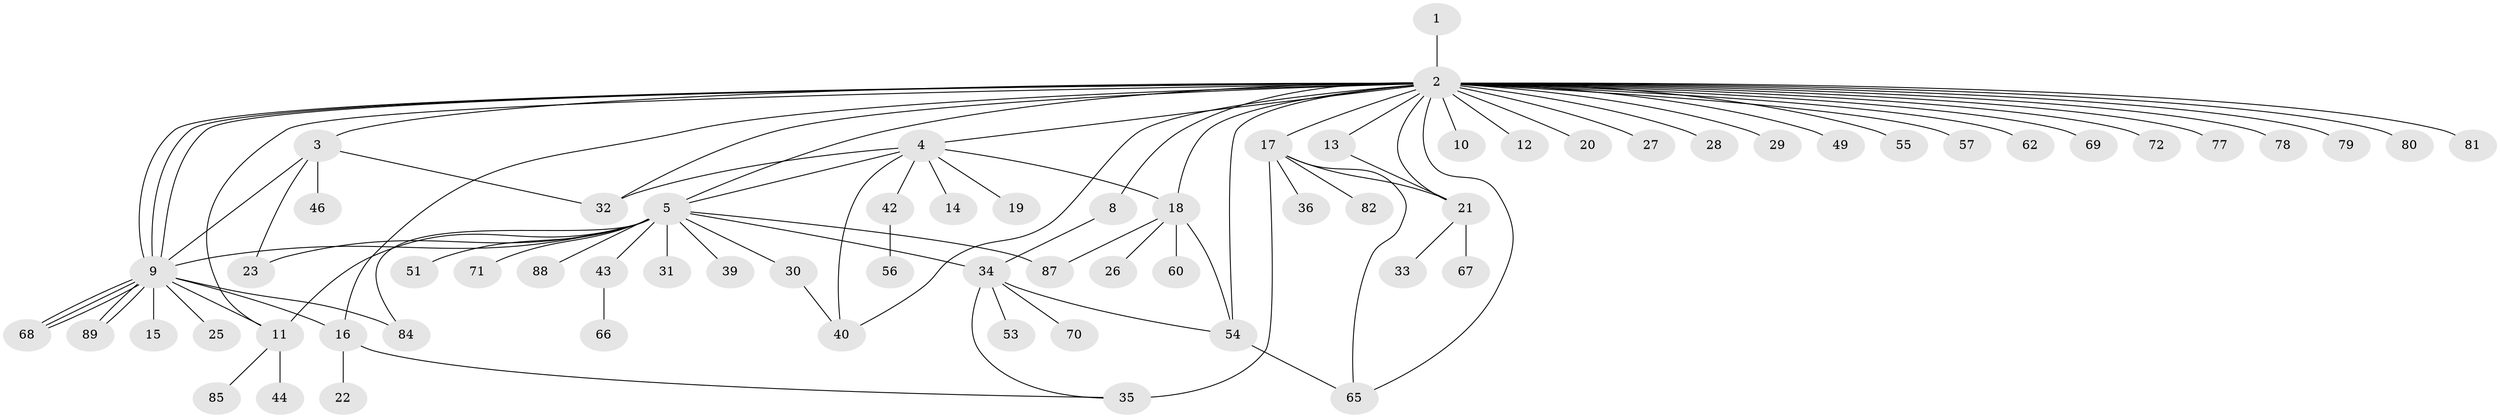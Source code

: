 // original degree distribution, {1: 0.5393258426966292, 38: 0.011235955056179775, 5: 0.0449438202247191, 9: 0.011235955056179775, 18: 0.011235955056179775, 2: 0.19101123595505617, 15: 0.011235955056179775, 3: 0.10112359550561797, 4: 0.0449438202247191, 7: 0.033707865168539325}
// Generated by graph-tools (version 1.1) at 2025/11/02/27/25 16:11:11]
// undirected, 67 vertices, 94 edges
graph export_dot {
graph [start="1"]
  node [color=gray90,style=filled];
  1;
  2 [super="+24"];
  3 [super="+38"];
  4 [super="+7"];
  5 [super="+6"];
  8 [super="+74"];
  9 [super="+64"];
  10;
  11 [super="+50"];
  12;
  13 [super="+59"];
  14;
  15;
  16 [super="+37"];
  17 [super="+47"];
  18 [super="+41"];
  19;
  20;
  21 [super="+61"];
  22;
  23;
  25;
  26;
  27;
  28;
  29;
  30 [super="+45"];
  31 [super="+52"];
  32 [super="+86"];
  33;
  34 [super="+63"];
  35 [super="+58"];
  36 [super="+75"];
  39;
  40 [super="+48"];
  42;
  43 [super="+83"];
  44;
  46;
  49;
  51;
  53;
  54;
  55;
  56;
  57;
  60 [super="+76"];
  62;
  65 [super="+73"];
  66;
  67;
  68;
  69;
  70;
  71;
  72;
  77;
  78;
  79;
  80;
  81;
  82;
  84;
  85;
  87;
  88;
  89;
  1 -- 2;
  2 -- 3;
  2 -- 4;
  2 -- 8;
  2 -- 9;
  2 -- 9;
  2 -- 9;
  2 -- 10;
  2 -- 12;
  2 -- 13;
  2 -- 16;
  2 -- 17;
  2 -- 18;
  2 -- 20;
  2 -- 21;
  2 -- 27;
  2 -- 28;
  2 -- 29;
  2 -- 32;
  2 -- 49;
  2 -- 54;
  2 -- 55;
  2 -- 57;
  2 -- 62;
  2 -- 65;
  2 -- 69;
  2 -- 72;
  2 -- 77;
  2 -- 78;
  2 -- 79;
  2 -- 80;
  2 -- 81;
  2 -- 5;
  2 -- 40;
  2 -- 11;
  3 -- 9;
  3 -- 32;
  3 -- 46;
  3 -- 23;
  4 -- 5;
  4 -- 14;
  4 -- 18;
  4 -- 19;
  4 -- 32;
  4 -- 42;
  4 -- 40;
  5 -- 43;
  5 -- 87;
  5 -- 34;
  5 -- 39;
  5 -- 71;
  5 -- 9;
  5 -- 11;
  5 -- 51;
  5 -- 84;
  5 -- 23;
  5 -- 88;
  5 -- 30 [weight=2];
  5 -- 31;
  8 -- 34;
  9 -- 11;
  9 -- 15;
  9 -- 16;
  9 -- 25;
  9 -- 68;
  9 -- 68;
  9 -- 68;
  9 -- 89;
  9 -- 89;
  9 -- 84;
  11 -- 44;
  11 -- 85;
  13 -- 21;
  16 -- 22;
  16 -- 35;
  17 -- 36;
  17 -- 65;
  17 -- 82;
  17 -- 35 [weight=2];
  17 -- 21;
  18 -- 26;
  18 -- 54;
  18 -- 60;
  18 -- 87;
  21 -- 33;
  21 -- 67;
  30 -- 40;
  34 -- 35;
  34 -- 53;
  34 -- 54;
  34 -- 70;
  42 -- 56;
  43 -- 66;
  54 -- 65;
}
